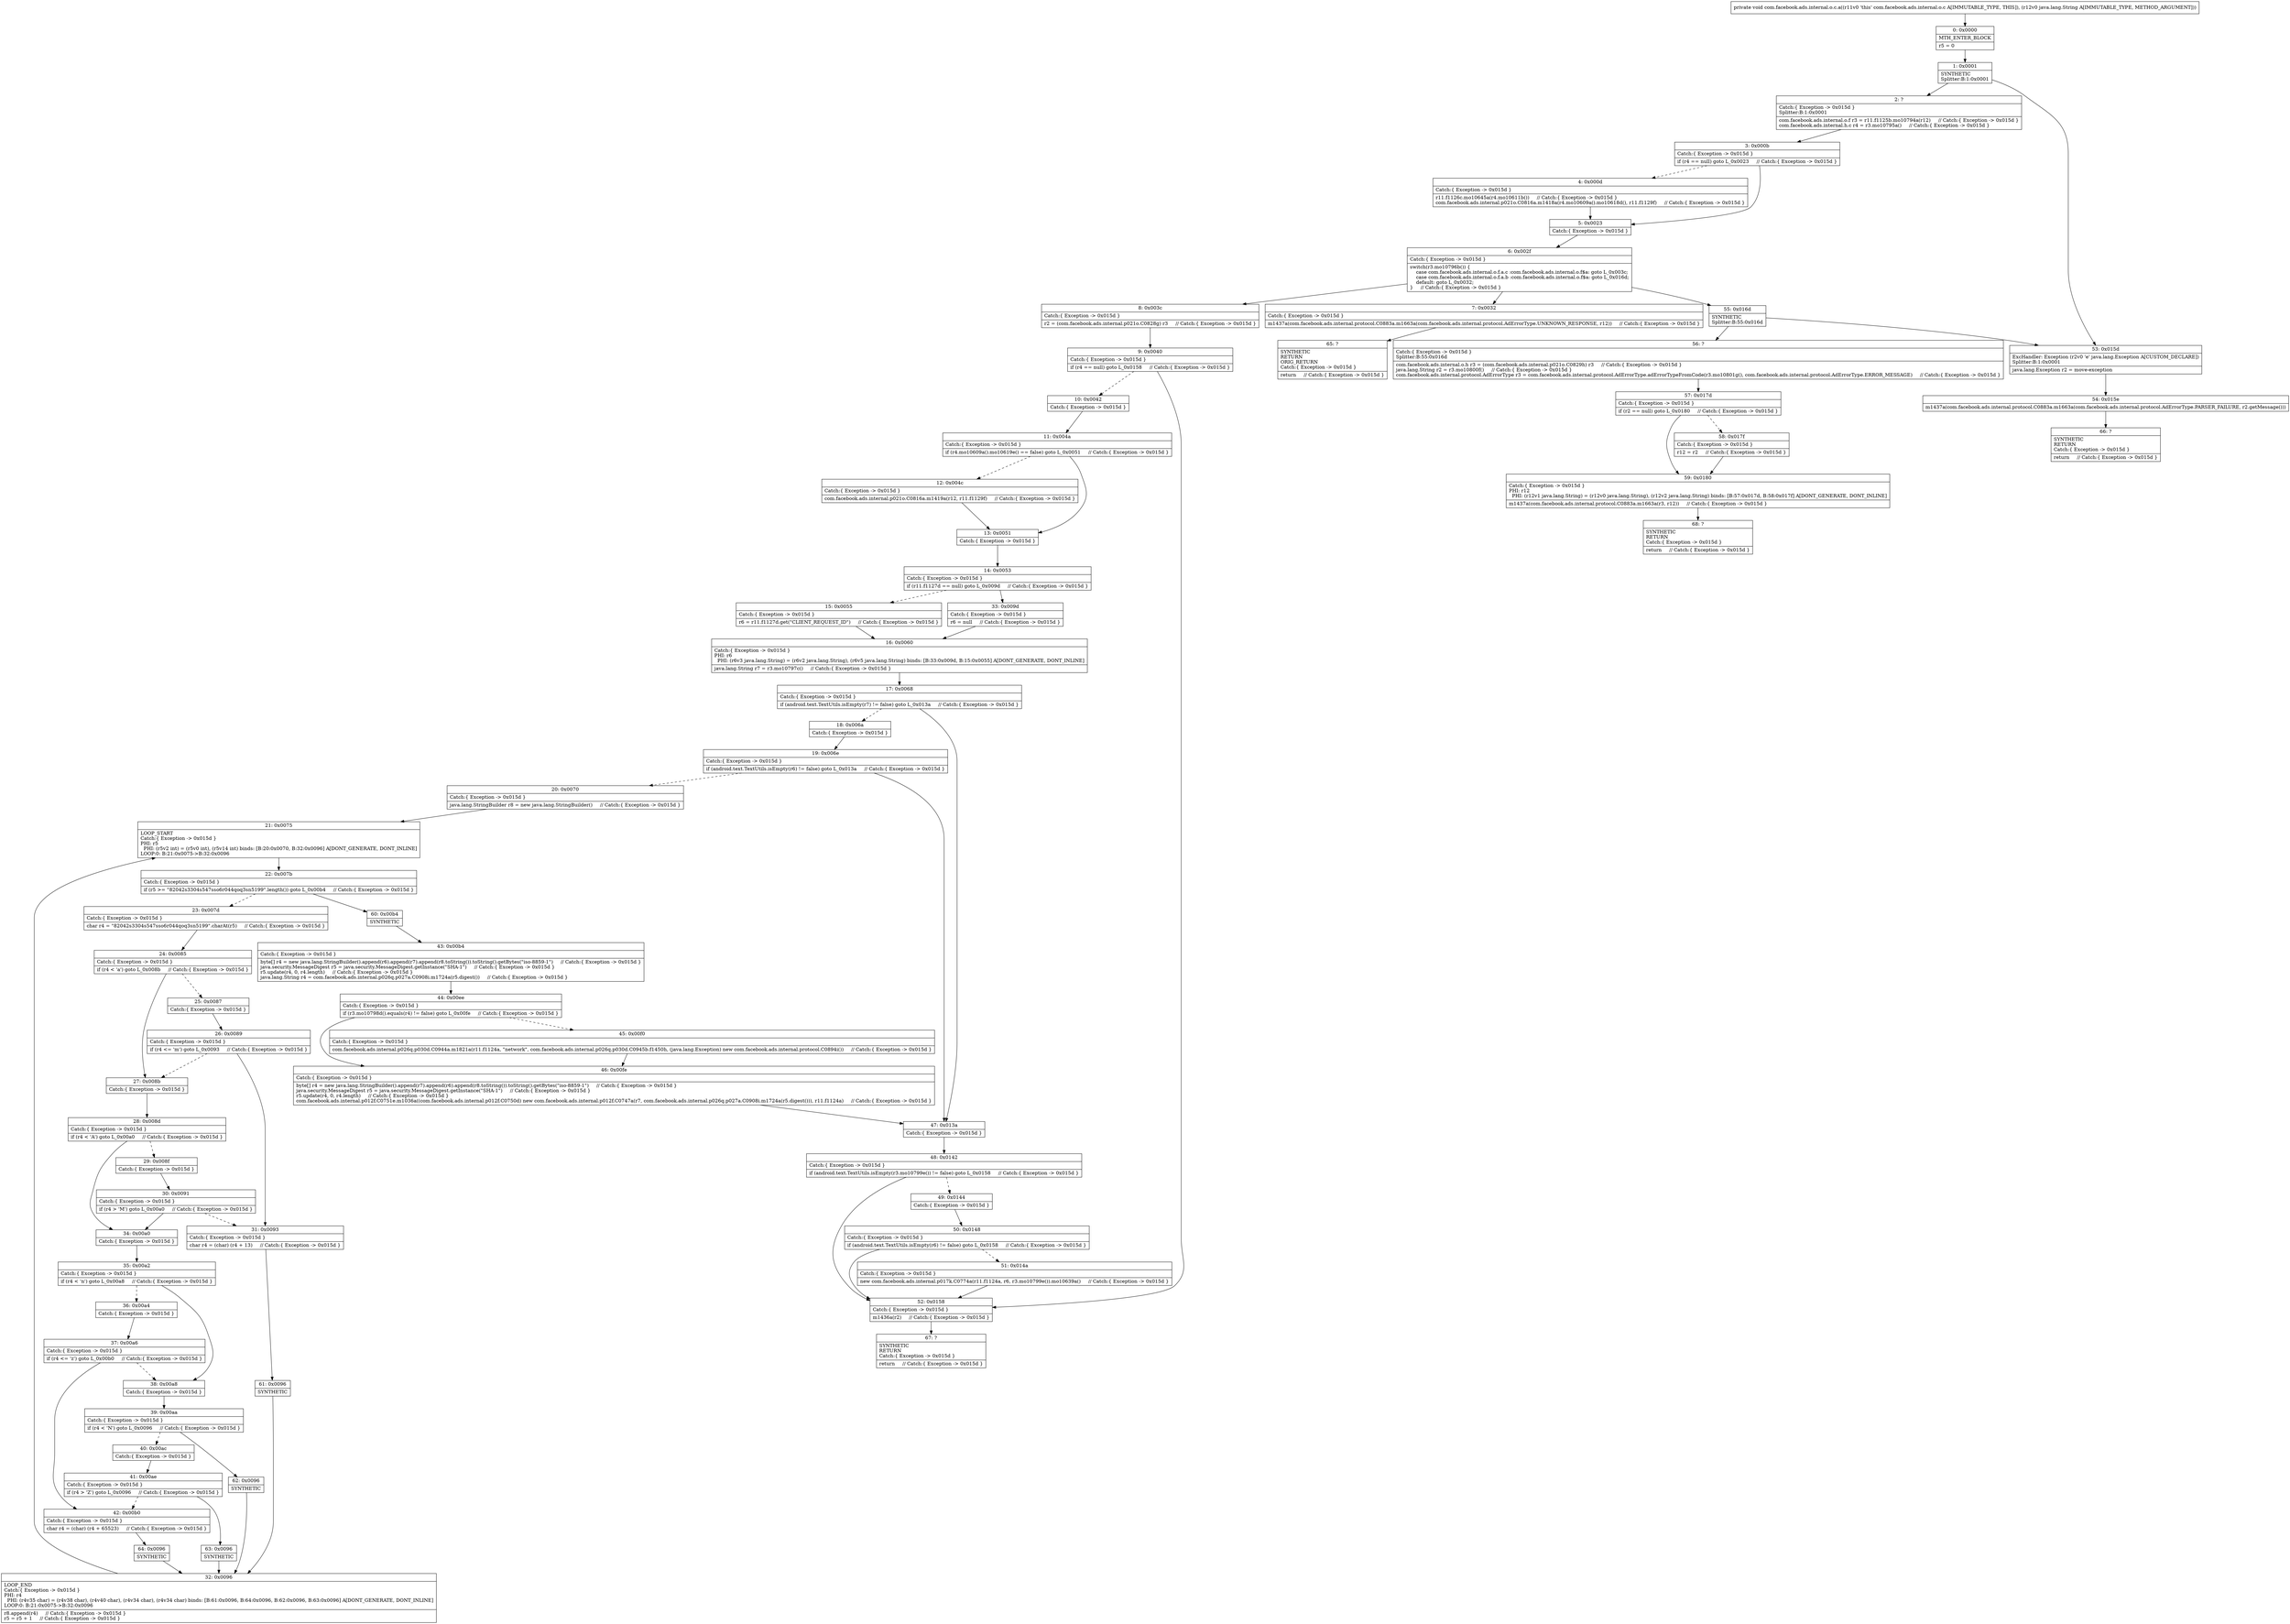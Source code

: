 digraph "CFG forcom.facebook.ads.internal.o.c.a(Ljava\/lang\/String;)V" {
Node_0 [shape=record,label="{0\:\ 0x0000|MTH_ENTER_BLOCK\l|r5 = 0\l}"];
Node_1 [shape=record,label="{1\:\ 0x0001|SYNTHETIC\lSplitter:B:1:0x0001\l}"];
Node_2 [shape=record,label="{2\:\ ?|Catch:\{ Exception \-\> 0x015d \}\lSplitter:B:1:0x0001\l|com.facebook.ads.internal.o.f r3 = r11.f1125b.mo10794a(r12)     \/\/ Catch:\{ Exception \-\> 0x015d \}\lcom.facebook.ads.internal.h.c r4 = r3.mo10795a()     \/\/ Catch:\{ Exception \-\> 0x015d \}\l}"];
Node_3 [shape=record,label="{3\:\ 0x000b|Catch:\{ Exception \-\> 0x015d \}\l|if (r4 == null) goto L_0x0023     \/\/ Catch:\{ Exception \-\> 0x015d \}\l}"];
Node_4 [shape=record,label="{4\:\ 0x000d|Catch:\{ Exception \-\> 0x015d \}\l|r11.f1126c.mo10645a(r4.mo10611b())     \/\/ Catch:\{ Exception \-\> 0x015d \}\lcom.facebook.ads.internal.p021o.C0816a.m1418a(r4.mo10609a().mo10618d(), r11.f1129f)     \/\/ Catch:\{ Exception \-\> 0x015d \}\l}"];
Node_5 [shape=record,label="{5\:\ 0x0023|Catch:\{ Exception \-\> 0x015d \}\l}"];
Node_6 [shape=record,label="{6\:\ 0x002f|Catch:\{ Exception \-\> 0x015d \}\l|switch(r3.mo10796b()) \{\l    case com.facebook.ads.internal.o.f.a.c :com.facebook.ads.internal.o.f$a: goto L_0x003c;\l    case com.facebook.ads.internal.o.f.a.b :com.facebook.ads.internal.o.f$a: goto L_0x016d;\l    default: goto L_0x0032;\l\}     \/\/ Catch:\{ Exception \-\> 0x015d \}\l}"];
Node_7 [shape=record,label="{7\:\ 0x0032|Catch:\{ Exception \-\> 0x015d \}\l|m1437a(com.facebook.ads.internal.protocol.C0883a.m1663a(com.facebook.ads.internal.protocol.AdErrorType.UNKNOWN_RESPONSE, r12))     \/\/ Catch:\{ Exception \-\> 0x015d \}\l}"];
Node_8 [shape=record,label="{8\:\ 0x003c|Catch:\{ Exception \-\> 0x015d \}\l|r2 = (com.facebook.ads.internal.p021o.C0828g) r3     \/\/ Catch:\{ Exception \-\> 0x015d \}\l}"];
Node_9 [shape=record,label="{9\:\ 0x0040|Catch:\{ Exception \-\> 0x015d \}\l|if (r4 == null) goto L_0x0158     \/\/ Catch:\{ Exception \-\> 0x015d \}\l}"];
Node_10 [shape=record,label="{10\:\ 0x0042|Catch:\{ Exception \-\> 0x015d \}\l}"];
Node_11 [shape=record,label="{11\:\ 0x004a|Catch:\{ Exception \-\> 0x015d \}\l|if (r4.mo10609a().mo10619e() == false) goto L_0x0051     \/\/ Catch:\{ Exception \-\> 0x015d \}\l}"];
Node_12 [shape=record,label="{12\:\ 0x004c|Catch:\{ Exception \-\> 0x015d \}\l|com.facebook.ads.internal.p021o.C0816a.m1419a(r12, r11.f1129f)     \/\/ Catch:\{ Exception \-\> 0x015d \}\l}"];
Node_13 [shape=record,label="{13\:\ 0x0051|Catch:\{ Exception \-\> 0x015d \}\l}"];
Node_14 [shape=record,label="{14\:\ 0x0053|Catch:\{ Exception \-\> 0x015d \}\l|if (r11.f1127d == null) goto L_0x009d     \/\/ Catch:\{ Exception \-\> 0x015d \}\l}"];
Node_15 [shape=record,label="{15\:\ 0x0055|Catch:\{ Exception \-\> 0x015d \}\l|r6 = r11.f1127d.get(\"CLIENT_REQUEST_ID\")     \/\/ Catch:\{ Exception \-\> 0x015d \}\l}"];
Node_16 [shape=record,label="{16\:\ 0x0060|Catch:\{ Exception \-\> 0x015d \}\lPHI: r6 \l  PHI: (r6v3 java.lang.String) = (r6v2 java.lang.String), (r6v5 java.lang.String) binds: [B:33:0x009d, B:15:0x0055] A[DONT_GENERATE, DONT_INLINE]\l|java.lang.String r7 = r3.mo10797c()     \/\/ Catch:\{ Exception \-\> 0x015d \}\l}"];
Node_17 [shape=record,label="{17\:\ 0x0068|Catch:\{ Exception \-\> 0x015d \}\l|if (android.text.TextUtils.isEmpty(r7) != false) goto L_0x013a     \/\/ Catch:\{ Exception \-\> 0x015d \}\l}"];
Node_18 [shape=record,label="{18\:\ 0x006a|Catch:\{ Exception \-\> 0x015d \}\l}"];
Node_19 [shape=record,label="{19\:\ 0x006e|Catch:\{ Exception \-\> 0x015d \}\l|if (android.text.TextUtils.isEmpty(r6) != false) goto L_0x013a     \/\/ Catch:\{ Exception \-\> 0x015d \}\l}"];
Node_20 [shape=record,label="{20\:\ 0x0070|Catch:\{ Exception \-\> 0x015d \}\l|java.lang.StringBuilder r8 = new java.lang.StringBuilder()     \/\/ Catch:\{ Exception \-\> 0x015d \}\l}"];
Node_21 [shape=record,label="{21\:\ 0x0075|LOOP_START\lCatch:\{ Exception \-\> 0x015d \}\lPHI: r5 \l  PHI: (r5v2 int) = (r5v0 int), (r5v14 int) binds: [B:20:0x0070, B:32:0x0096] A[DONT_GENERATE, DONT_INLINE]\lLOOP:0: B:21:0x0075\-\>B:32:0x0096\l}"];
Node_22 [shape=record,label="{22\:\ 0x007b|Catch:\{ Exception \-\> 0x015d \}\l|if (r5 \>= \"82042s3304s547sso6r044qoq3sn5199\".length()) goto L_0x00b4     \/\/ Catch:\{ Exception \-\> 0x015d \}\l}"];
Node_23 [shape=record,label="{23\:\ 0x007d|Catch:\{ Exception \-\> 0x015d \}\l|char r4 = \"82042s3304s547sso6r044qoq3sn5199\".charAt(r5)     \/\/ Catch:\{ Exception \-\> 0x015d \}\l}"];
Node_24 [shape=record,label="{24\:\ 0x0085|Catch:\{ Exception \-\> 0x015d \}\l|if (r4 \< 'a') goto L_0x008b     \/\/ Catch:\{ Exception \-\> 0x015d \}\l}"];
Node_25 [shape=record,label="{25\:\ 0x0087|Catch:\{ Exception \-\> 0x015d \}\l}"];
Node_26 [shape=record,label="{26\:\ 0x0089|Catch:\{ Exception \-\> 0x015d \}\l|if (r4 \<= 'm') goto L_0x0093     \/\/ Catch:\{ Exception \-\> 0x015d \}\l}"];
Node_27 [shape=record,label="{27\:\ 0x008b|Catch:\{ Exception \-\> 0x015d \}\l}"];
Node_28 [shape=record,label="{28\:\ 0x008d|Catch:\{ Exception \-\> 0x015d \}\l|if (r4 \< 'A') goto L_0x00a0     \/\/ Catch:\{ Exception \-\> 0x015d \}\l}"];
Node_29 [shape=record,label="{29\:\ 0x008f|Catch:\{ Exception \-\> 0x015d \}\l}"];
Node_30 [shape=record,label="{30\:\ 0x0091|Catch:\{ Exception \-\> 0x015d \}\l|if (r4 \> 'M') goto L_0x00a0     \/\/ Catch:\{ Exception \-\> 0x015d \}\l}"];
Node_31 [shape=record,label="{31\:\ 0x0093|Catch:\{ Exception \-\> 0x015d \}\l|char r4 = (char) (r4 + 13)     \/\/ Catch:\{ Exception \-\> 0x015d \}\l}"];
Node_32 [shape=record,label="{32\:\ 0x0096|LOOP_END\lCatch:\{ Exception \-\> 0x015d \}\lPHI: r4 \l  PHI: (r4v35 char) = (r4v38 char), (r4v40 char), (r4v34 char), (r4v34 char) binds: [B:61:0x0096, B:64:0x0096, B:62:0x0096, B:63:0x0096] A[DONT_GENERATE, DONT_INLINE]\lLOOP:0: B:21:0x0075\-\>B:32:0x0096\l|r8.append(r4)     \/\/ Catch:\{ Exception \-\> 0x015d \}\lr5 = r5 + 1     \/\/ Catch:\{ Exception \-\> 0x015d \}\l}"];
Node_33 [shape=record,label="{33\:\ 0x009d|Catch:\{ Exception \-\> 0x015d \}\l|r6 = null     \/\/ Catch:\{ Exception \-\> 0x015d \}\l}"];
Node_34 [shape=record,label="{34\:\ 0x00a0|Catch:\{ Exception \-\> 0x015d \}\l}"];
Node_35 [shape=record,label="{35\:\ 0x00a2|Catch:\{ Exception \-\> 0x015d \}\l|if (r4 \< 'n') goto L_0x00a8     \/\/ Catch:\{ Exception \-\> 0x015d \}\l}"];
Node_36 [shape=record,label="{36\:\ 0x00a4|Catch:\{ Exception \-\> 0x015d \}\l}"];
Node_37 [shape=record,label="{37\:\ 0x00a6|Catch:\{ Exception \-\> 0x015d \}\l|if (r4 \<= 'z') goto L_0x00b0     \/\/ Catch:\{ Exception \-\> 0x015d \}\l}"];
Node_38 [shape=record,label="{38\:\ 0x00a8|Catch:\{ Exception \-\> 0x015d \}\l}"];
Node_39 [shape=record,label="{39\:\ 0x00aa|Catch:\{ Exception \-\> 0x015d \}\l|if (r4 \< 'N') goto L_0x0096     \/\/ Catch:\{ Exception \-\> 0x015d \}\l}"];
Node_40 [shape=record,label="{40\:\ 0x00ac|Catch:\{ Exception \-\> 0x015d \}\l}"];
Node_41 [shape=record,label="{41\:\ 0x00ae|Catch:\{ Exception \-\> 0x015d \}\l|if (r4 \> 'Z') goto L_0x0096     \/\/ Catch:\{ Exception \-\> 0x015d \}\l}"];
Node_42 [shape=record,label="{42\:\ 0x00b0|Catch:\{ Exception \-\> 0x015d \}\l|char r4 = (char) (r4 + 65523)     \/\/ Catch:\{ Exception \-\> 0x015d \}\l}"];
Node_43 [shape=record,label="{43\:\ 0x00b4|Catch:\{ Exception \-\> 0x015d \}\l|byte[] r4 = new java.lang.StringBuilder().append(r6).append(r7).append(r8.toString()).toString().getBytes(\"iso\-8859\-1\")     \/\/ Catch:\{ Exception \-\> 0x015d \}\ljava.security.MessageDigest r5 = java.security.MessageDigest.getInstance(\"SHA\-1\")     \/\/ Catch:\{ Exception \-\> 0x015d \}\lr5.update(r4, 0, r4.length)     \/\/ Catch:\{ Exception \-\> 0x015d \}\ljava.lang.String r4 = com.facebook.ads.internal.p026q.p027a.C0908i.m1724a(r5.digest())     \/\/ Catch:\{ Exception \-\> 0x015d \}\l}"];
Node_44 [shape=record,label="{44\:\ 0x00ee|Catch:\{ Exception \-\> 0x015d \}\l|if (r3.mo10798d().equals(r4) != false) goto L_0x00fe     \/\/ Catch:\{ Exception \-\> 0x015d \}\l}"];
Node_45 [shape=record,label="{45\:\ 0x00f0|Catch:\{ Exception \-\> 0x015d \}\l|com.facebook.ads.internal.p026q.p030d.C0944a.m1821a(r11.f1124a, \"network\", com.facebook.ads.internal.p026q.p030d.C0945b.f1450h, (java.lang.Exception) new com.facebook.ads.internal.protocol.C0894i())     \/\/ Catch:\{ Exception \-\> 0x015d \}\l}"];
Node_46 [shape=record,label="{46\:\ 0x00fe|Catch:\{ Exception \-\> 0x015d \}\l|byte[] r4 = new java.lang.StringBuilder().append(r7).append(r6).append(r8.toString()).toString().getBytes(\"iso\-8859\-1\")     \/\/ Catch:\{ Exception \-\> 0x015d \}\ljava.security.MessageDigest r5 = java.security.MessageDigest.getInstance(\"SHA\-1\")     \/\/ Catch:\{ Exception \-\> 0x015d \}\lr5.update(r4, 0, r4.length)     \/\/ Catch:\{ Exception \-\> 0x015d \}\lcom.facebook.ads.internal.p012f.C0751e.m1036a((com.facebook.ads.internal.p012f.C0750d) new com.facebook.ads.internal.p012f.C0747a(r7, com.facebook.ads.internal.p026q.p027a.C0908i.m1724a(r5.digest())), r11.f1124a)     \/\/ Catch:\{ Exception \-\> 0x015d \}\l}"];
Node_47 [shape=record,label="{47\:\ 0x013a|Catch:\{ Exception \-\> 0x015d \}\l}"];
Node_48 [shape=record,label="{48\:\ 0x0142|Catch:\{ Exception \-\> 0x015d \}\l|if (android.text.TextUtils.isEmpty(r3.mo10799e()) != false) goto L_0x0158     \/\/ Catch:\{ Exception \-\> 0x015d \}\l}"];
Node_49 [shape=record,label="{49\:\ 0x0144|Catch:\{ Exception \-\> 0x015d \}\l}"];
Node_50 [shape=record,label="{50\:\ 0x0148|Catch:\{ Exception \-\> 0x015d \}\l|if (android.text.TextUtils.isEmpty(r6) != false) goto L_0x0158     \/\/ Catch:\{ Exception \-\> 0x015d \}\l}"];
Node_51 [shape=record,label="{51\:\ 0x014a|Catch:\{ Exception \-\> 0x015d \}\l|new com.facebook.ads.internal.p017k.C0774a(r11.f1124a, r6, r3.mo10799e()).mo10639a()     \/\/ Catch:\{ Exception \-\> 0x015d \}\l}"];
Node_52 [shape=record,label="{52\:\ 0x0158|Catch:\{ Exception \-\> 0x015d \}\l|m1436a(r2)     \/\/ Catch:\{ Exception \-\> 0x015d \}\l}"];
Node_53 [shape=record,label="{53\:\ 0x015d|ExcHandler: Exception (r2v0 'e' java.lang.Exception A[CUSTOM_DECLARE])\lSplitter:B:1:0x0001\l|java.lang.Exception r2 = move\-exception\l}"];
Node_54 [shape=record,label="{54\:\ 0x015e|m1437a(com.facebook.ads.internal.protocol.C0883a.m1663a(com.facebook.ads.internal.protocol.AdErrorType.PARSER_FAILURE, r2.getMessage()))\l}"];
Node_55 [shape=record,label="{55\:\ 0x016d|SYNTHETIC\lSplitter:B:55:0x016d\l}"];
Node_56 [shape=record,label="{56\:\ ?|Catch:\{ Exception \-\> 0x015d \}\lSplitter:B:55:0x016d\l|com.facebook.ads.internal.o.h r3 = (com.facebook.ads.internal.p021o.C0829h) r3     \/\/ Catch:\{ Exception \-\> 0x015d \}\ljava.lang.String r2 = r3.mo10800f()     \/\/ Catch:\{ Exception \-\> 0x015d \}\lcom.facebook.ads.internal.protocol.AdErrorType r3 = com.facebook.ads.internal.protocol.AdErrorType.adErrorTypeFromCode(r3.mo10801g(), com.facebook.ads.internal.protocol.AdErrorType.ERROR_MESSAGE)     \/\/ Catch:\{ Exception \-\> 0x015d \}\l}"];
Node_57 [shape=record,label="{57\:\ 0x017d|Catch:\{ Exception \-\> 0x015d \}\l|if (r2 == null) goto L_0x0180     \/\/ Catch:\{ Exception \-\> 0x015d \}\l}"];
Node_58 [shape=record,label="{58\:\ 0x017f|Catch:\{ Exception \-\> 0x015d \}\l|r12 = r2     \/\/ Catch:\{ Exception \-\> 0x015d \}\l}"];
Node_59 [shape=record,label="{59\:\ 0x0180|Catch:\{ Exception \-\> 0x015d \}\lPHI: r12 \l  PHI: (r12v1 java.lang.String) = (r12v0 java.lang.String), (r12v2 java.lang.String) binds: [B:57:0x017d, B:58:0x017f] A[DONT_GENERATE, DONT_INLINE]\l|m1437a(com.facebook.ads.internal.protocol.C0883a.m1663a(r3, r12))     \/\/ Catch:\{ Exception \-\> 0x015d \}\l}"];
Node_60 [shape=record,label="{60\:\ 0x00b4|SYNTHETIC\l}"];
Node_61 [shape=record,label="{61\:\ 0x0096|SYNTHETIC\l}"];
Node_62 [shape=record,label="{62\:\ 0x0096|SYNTHETIC\l}"];
Node_63 [shape=record,label="{63\:\ 0x0096|SYNTHETIC\l}"];
Node_64 [shape=record,label="{64\:\ 0x0096|SYNTHETIC\l}"];
Node_65 [shape=record,label="{65\:\ ?|SYNTHETIC\lRETURN\lORIG_RETURN\lCatch:\{ Exception \-\> 0x015d \}\l|return     \/\/ Catch:\{ Exception \-\> 0x015d \}\l}"];
Node_66 [shape=record,label="{66\:\ ?|SYNTHETIC\lRETURN\lCatch:\{ Exception \-\> 0x015d \}\l|return     \/\/ Catch:\{ Exception \-\> 0x015d \}\l}"];
Node_67 [shape=record,label="{67\:\ ?|SYNTHETIC\lRETURN\lCatch:\{ Exception \-\> 0x015d \}\l|return     \/\/ Catch:\{ Exception \-\> 0x015d \}\l}"];
Node_68 [shape=record,label="{68\:\ ?|SYNTHETIC\lRETURN\lCatch:\{ Exception \-\> 0x015d \}\l|return     \/\/ Catch:\{ Exception \-\> 0x015d \}\l}"];
MethodNode[shape=record,label="{private void com.facebook.ads.internal.o.c.a((r11v0 'this' com.facebook.ads.internal.o.c A[IMMUTABLE_TYPE, THIS]), (r12v0 java.lang.String A[IMMUTABLE_TYPE, METHOD_ARGUMENT])) }"];
MethodNode -> Node_0;
Node_0 -> Node_1;
Node_1 -> Node_2;
Node_1 -> Node_53;
Node_2 -> Node_3;
Node_3 -> Node_4[style=dashed];
Node_3 -> Node_5;
Node_4 -> Node_5;
Node_5 -> Node_6;
Node_6 -> Node_7;
Node_6 -> Node_8;
Node_6 -> Node_55;
Node_7 -> Node_65;
Node_8 -> Node_9;
Node_9 -> Node_10[style=dashed];
Node_9 -> Node_52;
Node_10 -> Node_11;
Node_11 -> Node_12[style=dashed];
Node_11 -> Node_13;
Node_12 -> Node_13;
Node_13 -> Node_14;
Node_14 -> Node_15[style=dashed];
Node_14 -> Node_33;
Node_15 -> Node_16;
Node_16 -> Node_17;
Node_17 -> Node_18[style=dashed];
Node_17 -> Node_47;
Node_18 -> Node_19;
Node_19 -> Node_20[style=dashed];
Node_19 -> Node_47;
Node_20 -> Node_21;
Node_21 -> Node_22;
Node_22 -> Node_23[style=dashed];
Node_22 -> Node_60;
Node_23 -> Node_24;
Node_24 -> Node_25[style=dashed];
Node_24 -> Node_27;
Node_25 -> Node_26;
Node_26 -> Node_27[style=dashed];
Node_26 -> Node_31;
Node_27 -> Node_28;
Node_28 -> Node_29[style=dashed];
Node_28 -> Node_34;
Node_29 -> Node_30;
Node_30 -> Node_31[style=dashed];
Node_30 -> Node_34;
Node_31 -> Node_61;
Node_32 -> Node_21;
Node_33 -> Node_16;
Node_34 -> Node_35;
Node_35 -> Node_36[style=dashed];
Node_35 -> Node_38;
Node_36 -> Node_37;
Node_37 -> Node_38[style=dashed];
Node_37 -> Node_42;
Node_38 -> Node_39;
Node_39 -> Node_40[style=dashed];
Node_39 -> Node_62;
Node_40 -> Node_41;
Node_41 -> Node_42[style=dashed];
Node_41 -> Node_63;
Node_42 -> Node_64;
Node_43 -> Node_44;
Node_44 -> Node_45[style=dashed];
Node_44 -> Node_46;
Node_45 -> Node_46;
Node_46 -> Node_47;
Node_47 -> Node_48;
Node_48 -> Node_49[style=dashed];
Node_48 -> Node_52;
Node_49 -> Node_50;
Node_50 -> Node_51[style=dashed];
Node_50 -> Node_52;
Node_51 -> Node_52;
Node_52 -> Node_67;
Node_53 -> Node_54;
Node_54 -> Node_66;
Node_55 -> Node_56;
Node_55 -> Node_53;
Node_56 -> Node_57;
Node_57 -> Node_58[style=dashed];
Node_57 -> Node_59;
Node_58 -> Node_59;
Node_59 -> Node_68;
Node_60 -> Node_43;
Node_61 -> Node_32;
Node_62 -> Node_32;
Node_63 -> Node_32;
Node_64 -> Node_32;
}

